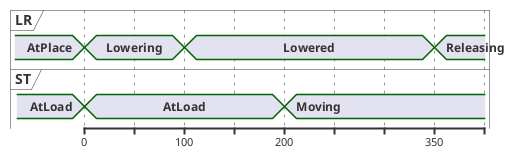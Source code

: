 {
  "sha1": "iox8pwg9vjlb926t26ob6t6y3nvir0j",
  "insertion": {
    "when": "2024-06-03T18:59:31.027Z",
    "user": "plantuml@gmail.com"
  }
}
@startuml
concise "LR" as LR
concise "ST" as ST

LR is AtPlace
ST is AtLoad

@LR
0 is Lowering
100 is Lowered
350 is Releasing
 
@ST
0 is AtLoad
200 is Moving
@enduml
